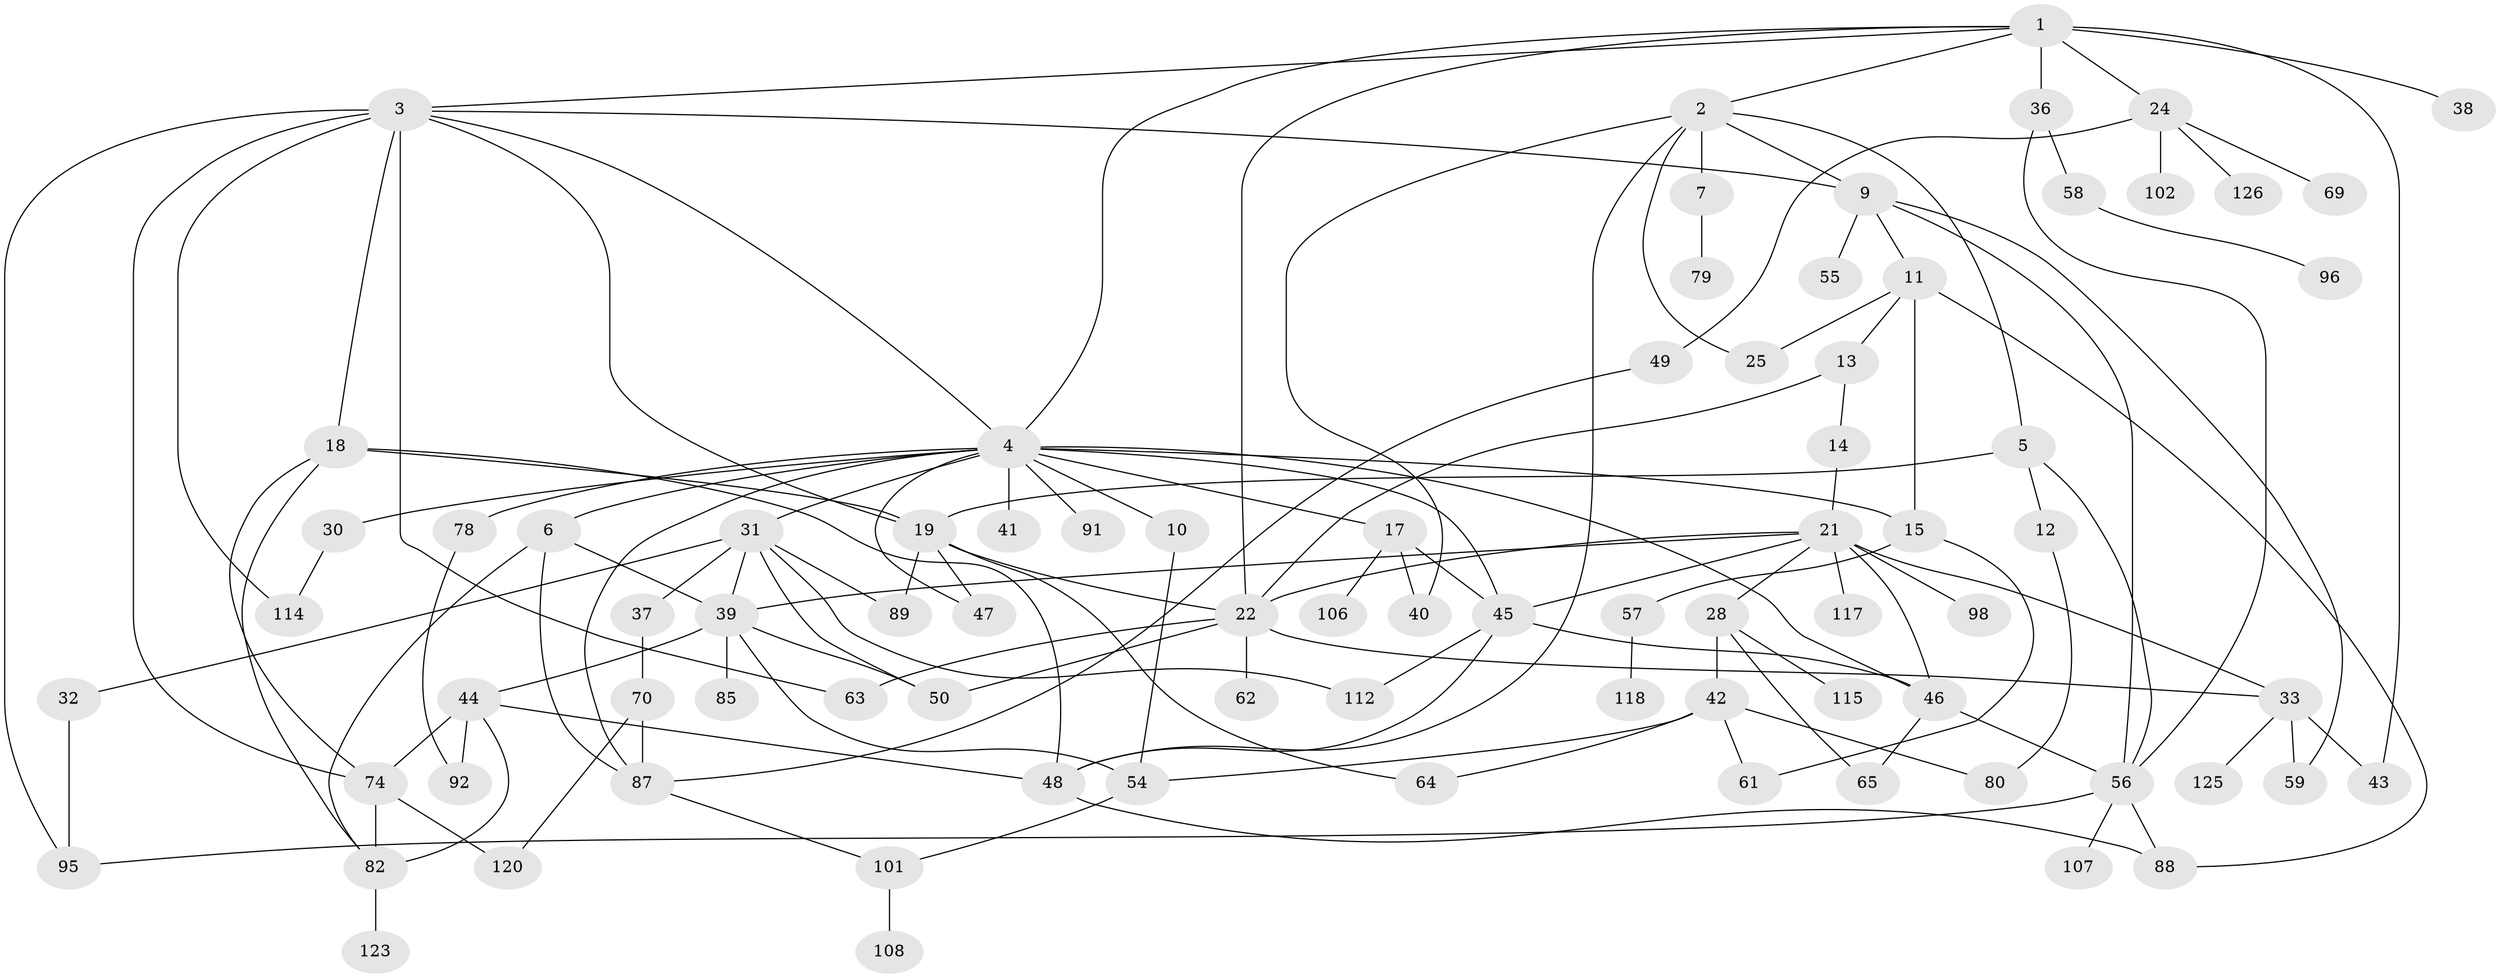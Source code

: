 // original degree distribution, {6: 0.07936507936507936, 7: 0.007936507936507936, 8: 0.015873015873015872, 11: 0.007936507936507936, 4: 0.07142857142857142, 3: 0.21428571428571427, 2: 0.29365079365079366, 5: 0.07936507936507936, 1: 0.23015873015873015}
// Generated by graph-tools (version 1.1) at 2025/41/03/06/25 10:41:27]
// undirected, 82 vertices, 134 edges
graph export_dot {
graph [start="1"]
  node [color=gray90,style=filled];
  1 [super="+26"];
  2 [super="+23"];
  3 [super="+71"];
  4 [super="+8"];
  5 [super="+16"];
  6 [super="+27"];
  7 [super="+66"];
  9 [super="+68"];
  10 [super="+29"];
  11 [super="+81"];
  12;
  13 [super="+93"];
  14;
  15 [super="+20"];
  17 [super="+34"];
  18;
  19 [super="+35"];
  21 [super="+76"];
  22 [super="+94"];
  24 [super="+60"];
  25 [super="+67"];
  28;
  30;
  31 [super="+52"];
  32;
  33;
  36 [super="+109"];
  37 [super="+105"];
  38;
  39 [super="+51"];
  40 [super="+73"];
  41;
  42 [super="+53"];
  43 [super="+84"];
  44 [super="+110"];
  45 [super="+75"];
  46 [super="+104"];
  47;
  48 [super="+122"];
  49 [super="+83"];
  50 [super="+77"];
  54 [super="+100"];
  55;
  56 [super="+124"];
  57 [super="+121"];
  58 [super="+119"];
  59;
  61 [super="+90"];
  62;
  63 [super="+99"];
  64 [super="+86"];
  65;
  69;
  70 [super="+72"];
  74 [super="+116"];
  78;
  79;
  80;
  82 [super="+113"];
  85;
  87 [super="+103"];
  88 [super="+97"];
  89 [super="+111"];
  91;
  92;
  95;
  96;
  98;
  101;
  102;
  106;
  107;
  108;
  112;
  114;
  115;
  117;
  118;
  120;
  123;
  125;
  126;
  1 -- 2;
  1 -- 3;
  1 -- 4;
  1 -- 24;
  1 -- 43 [weight=2];
  1 -- 36;
  1 -- 22;
  1 -- 38;
  2 -- 5;
  2 -- 7;
  2 -- 9;
  2 -- 40;
  2 -- 48;
  2 -- 25;
  3 -- 18;
  3 -- 19;
  3 -- 74;
  3 -- 114;
  3 -- 4;
  3 -- 95;
  3 -- 63;
  3 -- 9;
  4 -- 6;
  4 -- 10;
  4 -- 30;
  4 -- 41;
  4 -- 78;
  4 -- 87;
  4 -- 91;
  4 -- 47;
  4 -- 17;
  4 -- 15;
  4 -- 46;
  4 -- 31;
  4 -- 45;
  5 -- 12;
  5 -- 19;
  5 -- 56;
  6 -- 87;
  6 -- 82;
  6 -- 39;
  7 -- 79;
  9 -- 11;
  9 -- 55;
  9 -- 59;
  9 -- 56;
  10 -- 54;
  11 -- 13 [weight=2];
  11 -- 15;
  11 -- 25;
  11 -- 88;
  12 -- 80;
  13 -- 14;
  13 -- 22;
  14 -- 21;
  15 -- 57;
  15 -- 61;
  17 -- 45;
  17 -- 106;
  17 -- 40;
  18 -- 48;
  18 -- 74;
  18 -- 82;
  18 -- 19;
  19 -- 47;
  19 -- 89;
  19 -- 22;
  19 -- 64;
  21 -- 22;
  21 -- 28;
  21 -- 39;
  21 -- 117;
  21 -- 33;
  21 -- 98;
  21 -- 45;
  21 -- 46;
  22 -- 33;
  22 -- 62;
  22 -- 63;
  22 -- 50;
  24 -- 49;
  24 -- 102;
  24 -- 126;
  24 -- 69;
  28 -- 42;
  28 -- 115;
  28 -- 65;
  30 -- 114;
  31 -- 32;
  31 -- 37;
  31 -- 89;
  31 -- 39;
  31 -- 112;
  31 -- 50;
  32 -- 95;
  33 -- 43;
  33 -- 59;
  33 -- 125;
  36 -- 56;
  36 -- 58;
  37 -- 70;
  39 -- 44;
  39 -- 50;
  39 -- 54;
  39 -- 85;
  42 -- 80;
  42 -- 54;
  42 -- 61;
  42 -- 64;
  44 -- 92;
  44 -- 48;
  44 -- 74;
  44 -- 82;
  45 -- 46;
  45 -- 48;
  45 -- 112;
  46 -- 65;
  46 -- 56;
  48 -- 88;
  49 -- 87;
  54 -- 101;
  56 -- 88;
  56 -- 107;
  56 -- 95;
  57 -- 118;
  58 -- 96;
  70 -- 120;
  70 -- 87 [weight=2];
  74 -- 82 [weight=2];
  74 -- 120;
  78 -- 92;
  82 -- 123;
  87 -- 101;
  101 -- 108;
}

